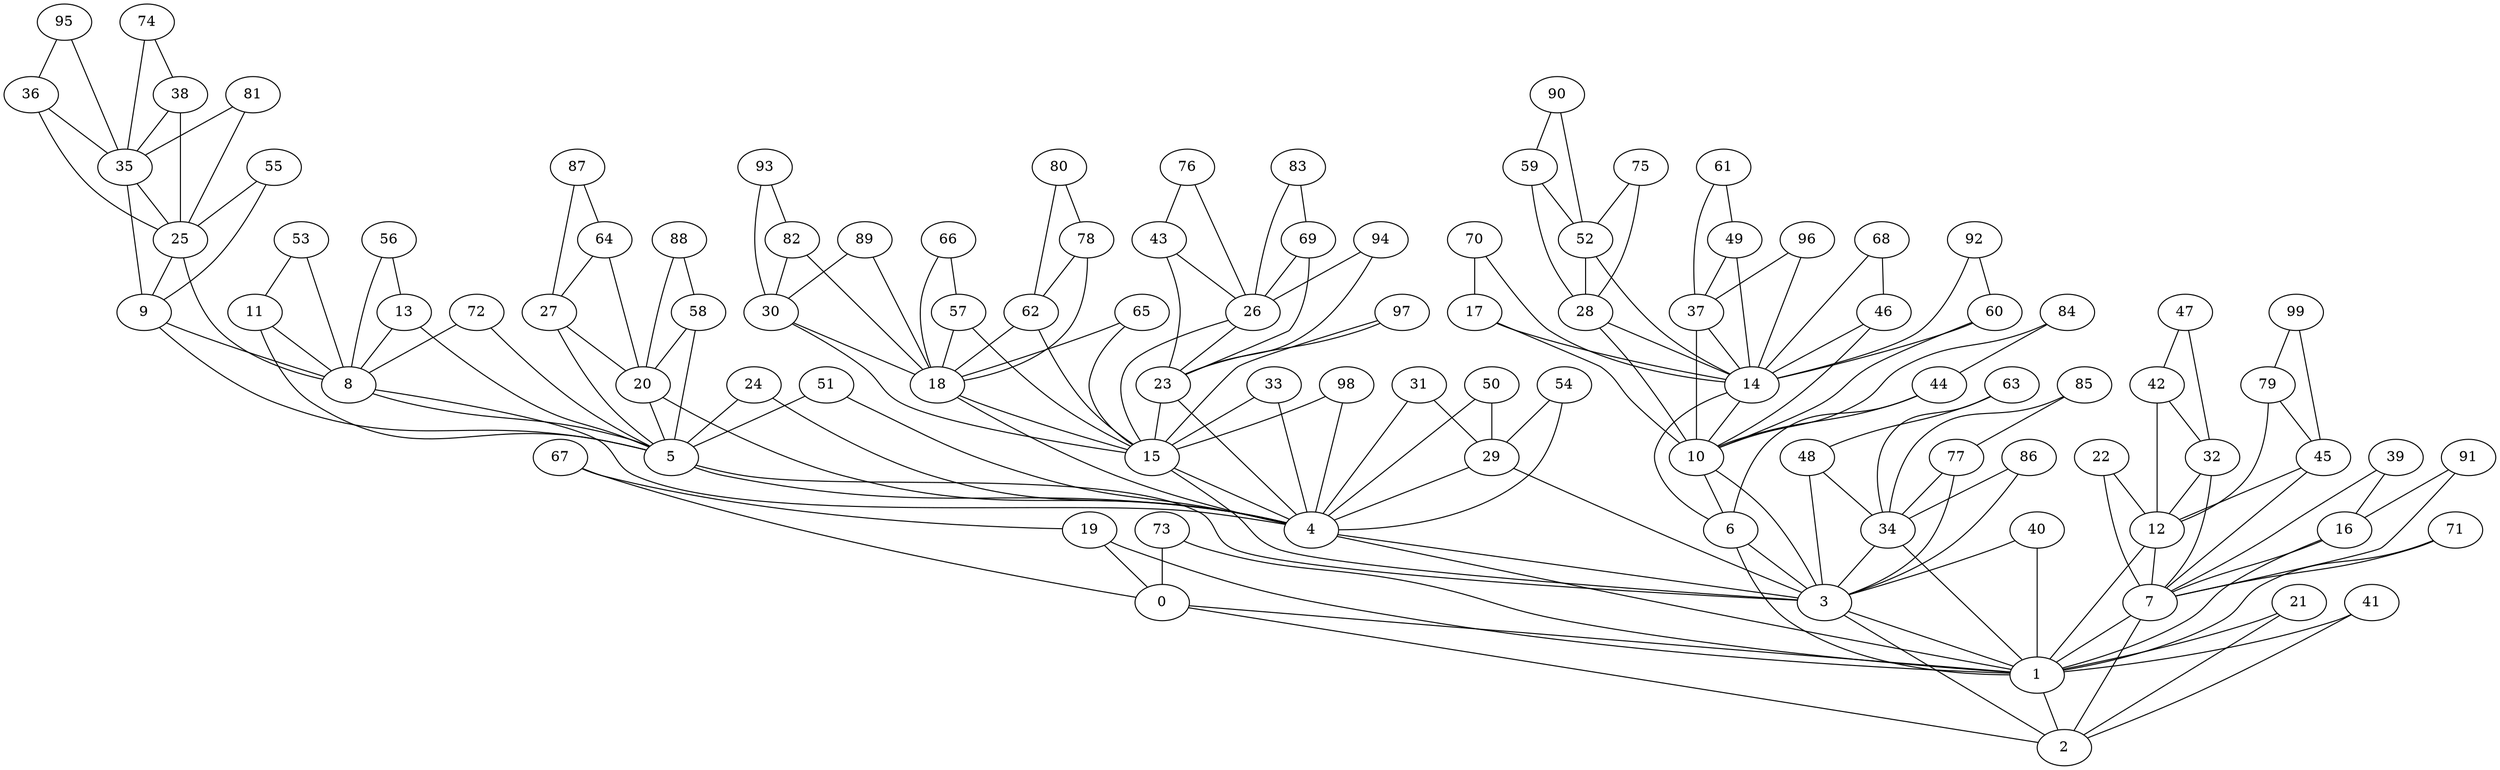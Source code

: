 graph {
	0 [label = 0]
	1 [label = 1]
	2 [label = 2]
	3 [label = 3]
	4 [label = 4]
	5 [label = 5]
	6 [label = 6]
	7 [label = 7]
	8 [label = 8]
	9 [label = 9]
	10 [label = 10]
	11 [label = 11]
	12 [label = 12]
	13 [label = 13]
	14 [label = 14]
	15 [label = 15]
	16 [label = 16]
	17 [label = 17]
	18 [label = 18]
	19 [label = 19]
	20 [label = 20]
	21 [label = 21]
	22 [label = 22]
	23 [label = 23]
	24 [label = 24]
	25 [label = 25]
	26 [label = 26]
	27 [label = 27]
	28 [label = 28]
	29 [label = 29]
	30 [label = 30]
	31 [label = 31]
	32 [label = 32]
	33 [label = 33]
	34 [label = 34]
	35 [label = 35]
	36 [label = 36]
	37 [label = 37]
	38 [label = 38]
	39 [label = 39]
	40 [label = 40]
	41 [label = 41]
	42 [label = 42]
	43 [label = 43]
	44 [label = 44]
	45 [label = 45]
	46 [label = 46]
	47 [label = 47]
	48 [label = 48]
	49 [label = 49]
	50 [label = 50]
	51 [label = 51]
	52 [label = 52]
	53 [label = 53]
	54 [label = 54]
	55 [label = 55]
	56 [label = 56]
	57 [label = 57]
	58 [label = 58]
	59 [label = 59]
	60 [label = 60]
	61 [label = 61]
	62 [label = 62]
	63 [label = 63]
	64 [label = 64]
	65 [label = 65]
	66 [label = 66]
	67 [label = 67]
	68 [label = 68]
	69 [label = 69]
	70 [label = 70]
	71 [label = 71]
	72 [label = 72]
	73 [label = 73]
	74 [label = 74]
	75 [label = 75]
	76 [label = 76]
	77 [label = 77]
	78 [label = 78]
	79 [label = 79]
	80 [label = 80]
	81 [label = 81]
	82 [label = 82]
	83 [label = 83]
	84 [label = 84]
	85 [label = 85]
	86 [label = 86]
	87 [label = 87]
	88 [label = 88]
	89 [label = 89]
	90 [label = 90]
	91 [label = 91]
	92 [label = 92]
	93 [label = 93]
	94 [label = 94]
	95 [label = 95]
	96 [label = 96]
	97 [label = 97]
	98 [label = 98]
	99 [label = 99]
	0--1;
	0--2;
	1--2;
	3--1;
	3--2;
	4--3;
	4--1;
	5--4;
	5--3;
	6--3;
	6--1;
	7--1;
	7--2;
	8--5;
	8--4;
	9--8;
	9--5;
	10--6;
	10--3;
	11--8;
	11--5;
	12--7;
	12--1;
	13--8;
	13--5;
	14--10;
	14--6;
	15--4;
	15--3;
	16--7;
	16--1;
	17--14;
	17--10;
	18--15;
	18--4;
	19--0;
	19--1;
	20--5;
	20--4;
	21--1;
	21--2;
	22--12;
	22--7;
	23--15;
	23--4;
	24--5;
	24--4;
	25--9;
	25--8;
	26--23;
	26--15;
	27--20;
	27--5;
	28--14;
	28--10;
	29--4;
	29--3;
	30--18;
	30--15;
	31--29;
	31--4;
	32--12;
	32--7;
	33--15;
	33--4;
	34--3;
	34--1;
	35--25;
	35--9;
	36--35;
	36--25;
	37--14;
	37--10;
	38--35;
	38--25;
	39--16;
	39--7;
	40--3;
	40--1;
	41--1;
	41--2;
	42--32;
	42--12;
	43--26;
	43--23;
	44--10;
	44--6;
	45--12;
	45--7;
	46--14;
	46--10;
	47--42;
	47--32;
	48--34;
	48--3;
	49--37;
	49--14;
	50--29;
	50--4;
	51--5;
	51--4;
	52--28;
	52--14;
	53--11;
	53--8;
	54--29;
	54--4;
	55--25;
	55--9;
	56--13;
	56--8;
	57--18;
	57--15;
	58--20;
	58--5;
	59--52;
	59--28;
	60--14;
	60--10;
	61--49;
	61--37;
	62--18;
	62--15;
	63--48;
	63--34;
	64--27;
	64--20;
	65--18;
	65--15;
	66--57;
	66--18;
	67--19;
	67--0;
	68--46;
	68--14;
	69--26;
	69--23;
	70--17;
	70--14;
	71--7;
	71--1;
	72--8;
	72--5;
	73--0;
	73--1;
	74--38;
	74--35;
	75--52;
	75--28;
	76--43;
	76--26;
	77--34;
	77--3;
	78--62;
	78--18;
	79--45;
	79--12;
	80--78;
	80--62;
	81--35;
	81--25;
	82--30;
	82--18;
	83--69;
	83--26;
	84--44;
	84--10;
	85--77;
	85--34;
	86--34;
	86--3;
	87--64;
	87--27;
	88--58;
	88--20;
	89--30;
	89--18;
	90--59;
	90--52;
	91--16;
	91--7;
	92--60;
	92--14;
	93--82;
	93--30;
	94--26;
	94--23;
	95--36;
	95--35;
	96--37;
	96--14;
	97--23;
	97--15;
	98--15;
	98--4;
	99--79;
	99--45;
}